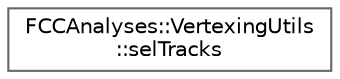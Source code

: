 digraph "Graphical Class Hierarchy"
{
 // LATEX_PDF_SIZE
  bgcolor="transparent";
  edge [fontname=Helvetica,fontsize=10,labelfontname=Helvetica,labelfontsize=10];
  node [fontname=Helvetica,fontsize=10,shape=box,height=0.2,width=0.4];
  rankdir="LR";
  Node0 [id="Node000000",label="FCCAnalyses::VertexingUtils\l::selTracks",height=0.2,width=0.4,color="grey40", fillcolor="white", style="filled",URL="$structFCCAnalyses_1_1VertexingUtils_1_1selTracks.html",tooltip="Selection of particles based on the d0 / z0 significances of the associated track."];
}
